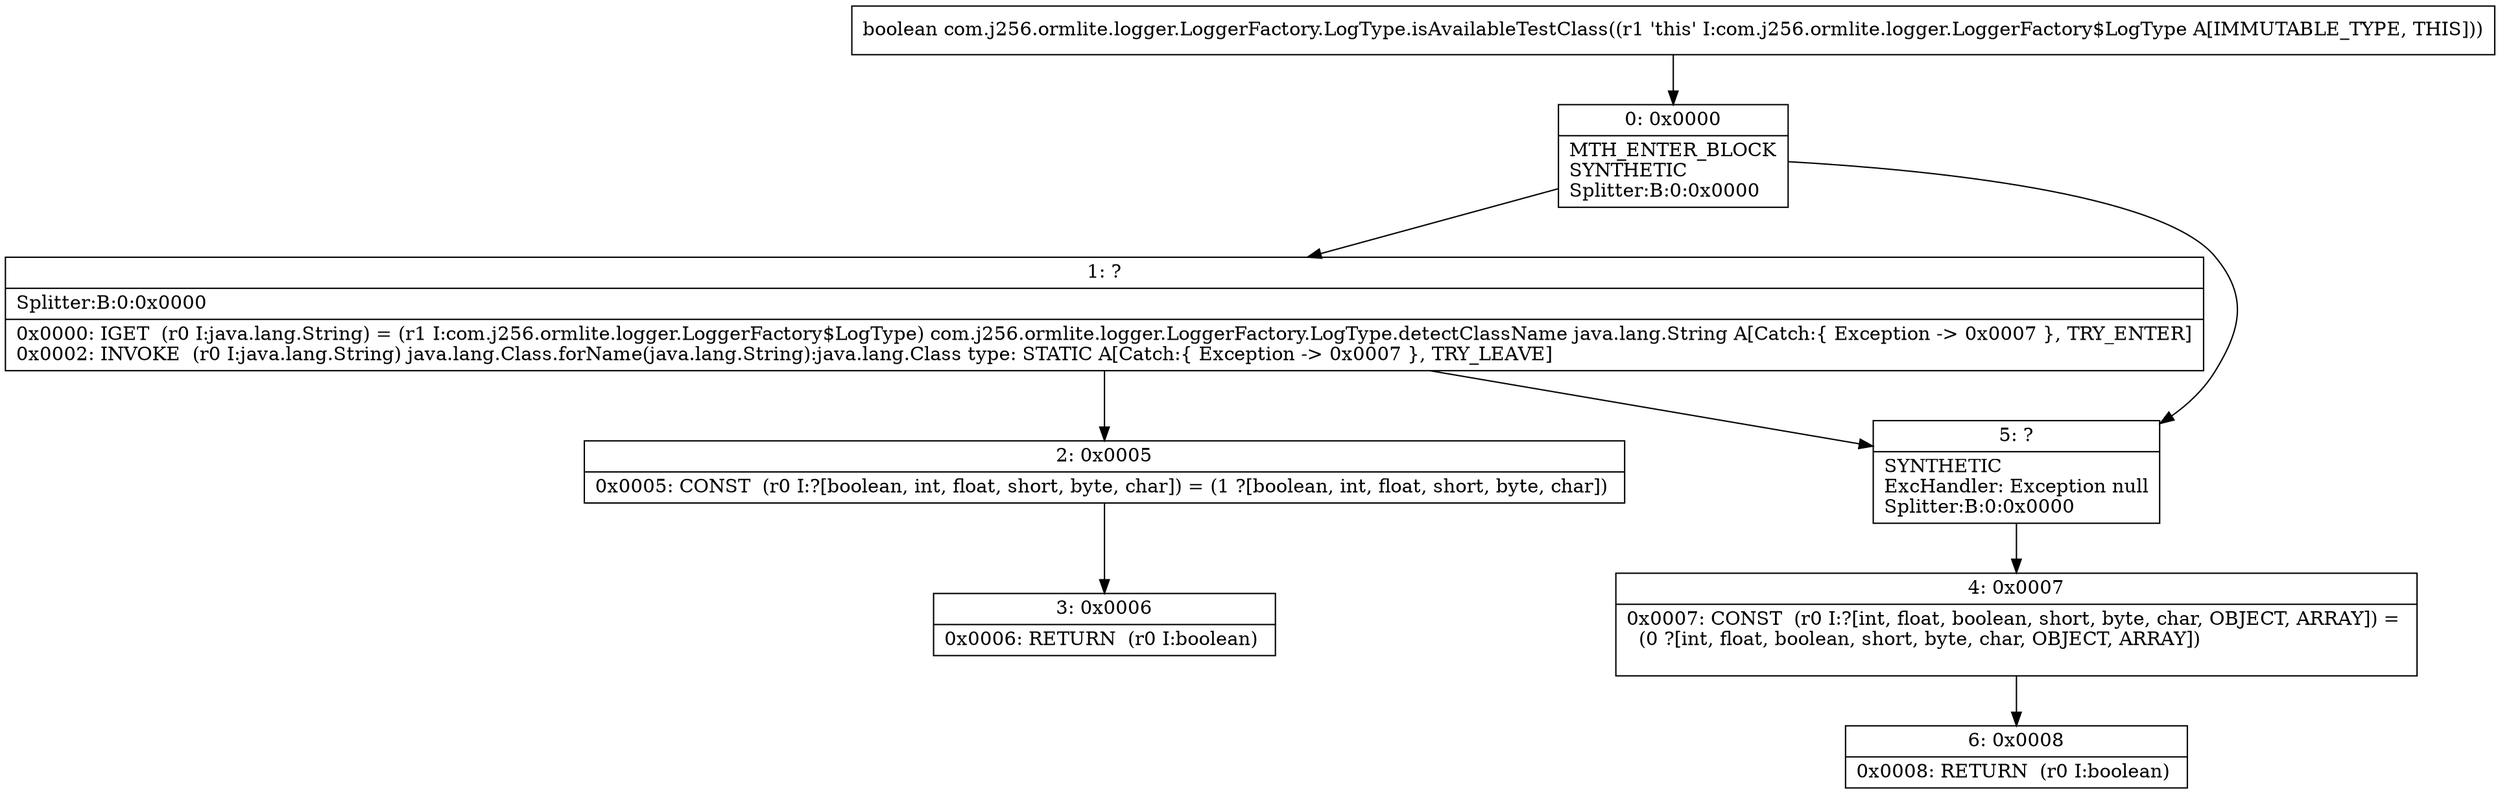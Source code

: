 digraph "CFG forcom.j256.ormlite.logger.LoggerFactory.LogType.isAvailableTestClass()Z" {
Node_0 [shape=record,label="{0\:\ 0x0000|MTH_ENTER_BLOCK\lSYNTHETIC\lSplitter:B:0:0x0000\l}"];
Node_1 [shape=record,label="{1\:\ ?|Splitter:B:0:0x0000\l|0x0000: IGET  (r0 I:java.lang.String) = (r1 I:com.j256.ormlite.logger.LoggerFactory$LogType) com.j256.ormlite.logger.LoggerFactory.LogType.detectClassName java.lang.String A[Catch:\{ Exception \-\> 0x0007 \}, TRY_ENTER]\l0x0002: INVOKE  (r0 I:java.lang.String) java.lang.Class.forName(java.lang.String):java.lang.Class type: STATIC A[Catch:\{ Exception \-\> 0x0007 \}, TRY_LEAVE]\l}"];
Node_2 [shape=record,label="{2\:\ 0x0005|0x0005: CONST  (r0 I:?[boolean, int, float, short, byte, char]) = (1 ?[boolean, int, float, short, byte, char]) \l}"];
Node_3 [shape=record,label="{3\:\ 0x0006|0x0006: RETURN  (r0 I:boolean) \l}"];
Node_4 [shape=record,label="{4\:\ 0x0007|0x0007: CONST  (r0 I:?[int, float, boolean, short, byte, char, OBJECT, ARRAY]) = \l  (0 ?[int, float, boolean, short, byte, char, OBJECT, ARRAY])\l \l}"];
Node_5 [shape=record,label="{5\:\ ?|SYNTHETIC\lExcHandler: Exception null\lSplitter:B:0:0x0000\l}"];
Node_6 [shape=record,label="{6\:\ 0x0008|0x0008: RETURN  (r0 I:boolean) \l}"];
MethodNode[shape=record,label="{boolean com.j256.ormlite.logger.LoggerFactory.LogType.isAvailableTestClass((r1 'this' I:com.j256.ormlite.logger.LoggerFactory$LogType A[IMMUTABLE_TYPE, THIS])) }"];
MethodNode -> Node_0;
Node_0 -> Node_1;
Node_0 -> Node_5;
Node_1 -> Node_2;
Node_1 -> Node_5;
Node_2 -> Node_3;
Node_4 -> Node_6;
Node_5 -> Node_4;
}

